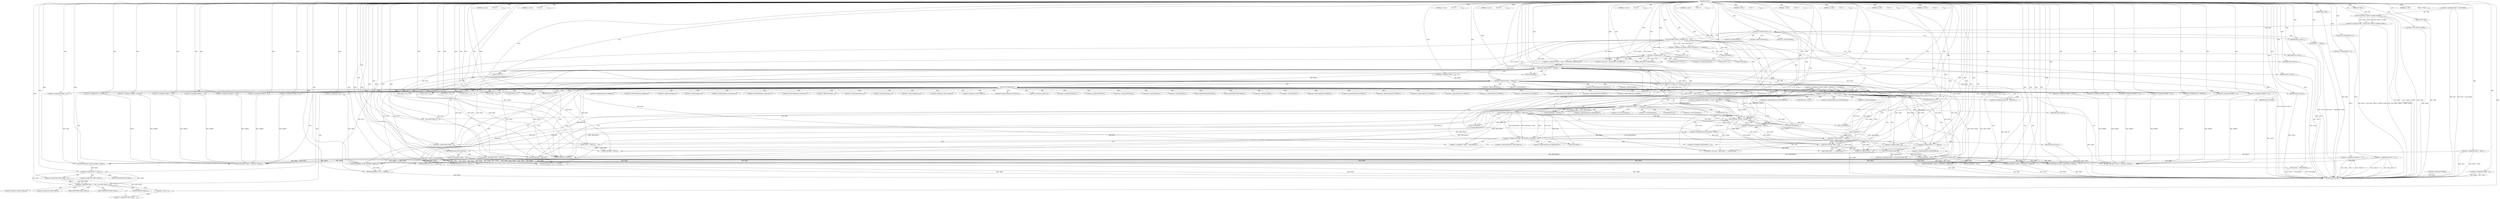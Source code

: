 digraph "FUN1" {  
"8" [label = <(METHOD,FUN1)<SUB>1</SUB>> ]
"515" [label = <(METHOD_RETURN,void)<SUB>1</SUB>> ]
"9" [label = <(PARAM,int VAR1)<SUB>1</SUB>> ]
"10" [label = <(PARAM,short VAR2)<SUB>1</SUB>> ]
"11" [label = <(PARAM,void *VAR3)<SUB>1</SUB>> ]
"17" [label = <(&lt;operator&gt;.assignment,VAR7 = sizeof (VAR6))<SUB>4</SUB>> ]
"24" [label = <(&lt;operator&gt;.assignment,*VAR10[1] = {&quot;&quot;})<SUB>8</SUB>> ]
"31" [label = <(&lt;operator&gt;.assignment,VAR13[1] = {1})<SUB>12</SUB>> ]
"38" [label = <(&lt;operator&gt;.assignment,VAR16 = VAR17)<SUB>15</SUB>> ]
"42" [label = <(&lt;operator&gt;.assignment,VAR18 = 0)<SUB>18</SUB>> ]
"45" [label = <(FUN2,FUN2(&quot;&quot;, FUN3(VAR16)))<SUB>20</SUB>> ]
"49" [label = <(&lt;operator&gt;.assignment,VAR4 = FUN4 (VAR1, (VAR19 *) &amp;VAR6, &amp;VAR7))<SUB>22</SUB>> ]
"95" [label = <(&lt;operator&gt;.assignment,VAR15 = (char **) calloc(VAR14, sizeof(char*)))<SUB>41</SUB>> ]
"510" [label = <(FUN6,FUN6(VAR14, VAR15))<SUB>214</SUB>> ]
"513" [label = <(close,close(VAR4))<SUB>215</SUB>> ]
"60" [label = <(&lt;operator&gt;.lessThan,VAR4 &lt; 0)<SUB>24</SUB>> ]
"69" [label = <(&lt;operator&gt;.notEquals,recv(VAR4, &amp;VAR14, sizeof(int), 0) != sizeof(int))<SUB>29</SUB>> ]
"86" [label = <(&lt;operator&gt;.lessThan,VAR14 &lt; 0)<SUB>35</SUB>> ]
"104" [label = <(&lt;operator&gt;.equals,VAR15 == NULL)<SUB>42</SUB>> ]
"119" [label = <(&lt;operator&gt;.lessThan,VAR21 &lt; VAR14)<SUB>48</SUB>> ]
"122" [label = <(&lt;operator&gt;.postIncrement,VAR21++)<SUB>48</SUB>> ]
"257" [label = <(FUN7,FUN7(VAR15[0]))<SUB>109</SUB>> ]
"19" [label = <(&lt;operator&gt;.sizeOf,sizeof (VAR6))<SUB>4</SUB>> ]
"26" [label = <(&lt;operator&gt;.arrayInitializer,{&quot;&quot;})<SUB>8</SUB>> ]
"33" [label = <(&lt;operator&gt;.arrayInitializer,{1})<SUB>12</SUB>> ]
"47" [label = <(FUN3,FUN3(VAR16))<SUB>20</SUB>> ]
"51" [label = <(FUN4,FUN4 (VAR1, (VAR19 *) &amp;VAR6, &amp;VAR7))<SUB>22</SUB>> ]
"64" [label = <(FUN5,FUN5 (&quot;&quot;, VAR20))<SUB>25</SUB>> ]
"67" [label = <(RETURN,return;,return;)<SUB>26</SUB>> ]
"80" [label = <(FUN5,FUN5 (&quot;&quot;))<SUB>30</SUB>> ]
"82" [label = <(close,close(VAR4))<SUB>31</SUB>> ]
"84" [label = <(RETURN,return;,return;)<SUB>32</SUB>> ]
"90" [label = <(FUN5,FUN5 (&quot;&quot;))<SUB>36</SUB>> ]
"92" [label = <(close,close(VAR4))<SUB>37</SUB>> ]
"94" [label = <(RETURN,return;,return;)<SUB>38</SUB>> ]
"97" [label = <(&lt;operator&gt;.cast,(char **) calloc(VAR14, sizeof(char*)))<SUB>41</SUB>> ]
"108" [label = <(FUN5,FUN5(&quot;&quot;))<SUB>43</SUB>> ]
"110" [label = <(close,close(VAR4))<SUB>44</SUB>> ]
"112" [label = <(RETURN,return;,return;)<SUB>45</SUB>> ]
"116" [label = <(&lt;operator&gt;.assignment,VAR21 = 0)<SUB>48</SUB>> ]
"163" [label = <(&lt;operator&gt;.assignment,VAR15[VAR21] = (char *) calloc(VAR22 + 1, sizeo...)<SUB>64</SUB>> ]
"219" [label = <(&lt;operator&gt;.assignment,* VAR24 = VAR15[VAR21])<SUB>78</SUB>> ]
"224" [label = <(&lt;operator&gt;.assignment,VAR24[VAR22] = 0)<SUB>79</SUB>> ]
"263" [label = <(LITERAL,0,{
 case 0:
            FUN2 (&quot;&quot;);
            F...)<SUB>110</SUB>> ]
"264" [label = <(FUN2,FUN2 (&quot;&quot;))<SUB>111</SUB>> ]
"266" [label = <(FUN8,FUN8(VAR29, NULL, 0, VAR16))<SUB>112</SUB>> ]
"273" [label = <(LITERAL,1,{
 case 0:
            FUN2 (&quot;&quot;);
            F...)<SUB>114</SUB>> ]
"274" [label = <(FUN2,FUN2 (&quot;&quot;))<SUB>115</SUB>> ]
"276" [label = <(&lt;operator&gt;.assignment,VAR8 = 0)<SUB>116</SUB>> ]
"279" [label = <(FUN8,FUN8(VAR30, &amp;VAR8, sizeof(int), VAR16))<SUB>117</SUB>> ]
"309" [label = <(LITERAL,2,{
 case 0:
            FUN2 (&quot;&quot;);
            F...)<SUB>130</SUB>> ]
"310" [label = <(FUN2,FUN2 (&quot;&quot;))<SUB>131</SUB>> ]
"312" [label = <(FUN9,FUN9(VAR34, NULL, 0, VAR16))<SUB>132</SUB>> ]
"319" [label = <(LITERAL,3,{
 case 0:
            FUN2 (&quot;&quot;);
            F...)<SUB>134</SUB>> ]
"320" [label = <(FUN2,FUN2 (&quot;&quot;))<SUB>135</SUB>> ]
"322" [label = <(&lt;operator&gt;.assignment,VAR9[0] = 65536)<SUB>136</SUB>> ]
"327" [label = <(&lt;operator&gt;.assignment,VAR9[1] = 16)<SUB>137</SUB>> ]
"332" [label = <(&lt;operator&gt;.assignment,VAR9[2] = 1)<SUB>138</SUB>> ]
"337" [label = <(&lt;operator&gt;.assignment,VAR9[3] = 32)<SUB>139</SUB>> ]
"342" [label = <(&lt;operator&gt;.assignment,VAR9[4] = 0)<SUB>140</SUB>> ]
"347" [label = <(&lt;operator&gt;.assignment,VAR9[5] = 8)<SUB>141</SUB>> ]
"352" [label = <(FUN8,FUN8(VAR35, VAR9,
 6 * sizeof(int), VAR16))<SUB>142</SUB>> ]
"362" [label = <(LITERAL,4,{
 case 0:
            FUN2 (&quot;&quot;);
            F...)<SUB>145</SUB>> ]
"363" [label = <(FUN2,FUN2 (&quot;&quot;))<SUB>146</SUB>> ]
"365" [label = <(&lt;operator&gt;.assignment,VAR9[0] = 65536)<SUB>147</SUB>> ]
"370" [label = <(&lt;operator&gt;.assignment,VAR9[1] = 16)<SUB>148</SUB>> ]
"375" [label = <(&lt;operator&gt;.assignment,VAR9[2] = 0)<SUB>149</SUB>> ]
"380" [label = <(&lt;operator&gt;.assignment,VAR9[3] = 32)<SUB>150</SUB>> ]
"385" [label = <(&lt;operator&gt;.assignment,VAR9[4] = 0)<SUB>151</SUB>> ]
"390" [label = <(&lt;operator&gt;.assignment,VAR9[5] = 8)<SUB>152</SUB>> ]
"395" [label = <(FUN8,FUN8(VAR35, VAR9,
 6 * sizeof(int), VAR16))<SUB>153</SUB>> ]
"405" [label = <(LITERAL,5,{
 case 0:
            FUN2 (&quot;&quot;);
            F...)<SUB>156</SUB>> ]
"406" [label = <(FUN2,FUN2(&quot;&quot;))<SUB>157</SUB>> ]
"408" [label = <(&lt;operator&gt;.assignment,VAR8 = 1)<SUB>158</SUB>> ]
"411" [label = <(FUN8,FUN8(VAR30, &amp;VAR8, sizeof(int), VAR16))<SUB>159</SUB>> ]
"418" [label = <(sleep,sleep(2))<SUB>160</SUB>> ]
"420" [label = <(FUN8,FUN8(VAR36, NULL, 0, VAR16))<SUB>163</SUB>> ]
"427" [label = <(LITERAL,6,{
 case 0:
            FUN2 (&quot;&quot;);
            F...)<SUB>166</SUB>> ]
"428" [label = <(FUN2,FUN2(&quot;&quot;, VAR15[1]))<SUB>168</SUB>> ]
"433" [label = <(&lt;operator&gt;.assignment,VAR11[0] = VAR15[1])<SUB>170</SUB>> ]
"440" [label = <(FUN8,FUN8(VAR37, &amp;VAR11,

                          ...)<SUB>172</SUB>> ]
"449" [label = <(LITERAL,7,{
 case 0:
            FUN2 (&quot;&quot;);
            F...)<SUB>177</SUB>> ]
"450" [label = <(FUN2,FUN2(&quot;&quot;))<SUB>178</SUB>> ]
"452" [label = <(FUN8,FUN8(VAR38, &amp;VAR10,
 sizeof(VAR10), VAR16))<SUB>179</SUB>> ]
"461" [label = <(LITERAL,8,{
 case 0:
            FUN2 (&quot;&quot;);
            F...)<SUB>183</SUB>> ]
"462" [label = <(FUN2,FUN2(&quot;&quot;))<SUB>184</SUB>> ]
"464" [label = <(&lt;operator&gt;.assignment,VAR12.VAR39 = 0)<SUB>185</SUB>> ]
"469" [label = <(&lt;operator&gt;.assignment,VAR12.VAR40 = VAR15[1])<SUB>198</SUB>> ]
"476" [label = <(FUN8,FUN8(VAR41, &amp;VAR12, sizeof(VAR12), VAR16))<SUB>199</SUB>> ]
"485" [label = <(LITERAL,9,{
 case 0:
            FUN2 (&quot;&quot;);
            F...)<SUB>201</SUB>> ]
"486" [label = <(FUN2,FUN2(&quot;&quot;))<SUB>202</SUB>> ]
"488" [label = <(FUN8,FUN8(VAR42, NULL, 0, VAR16))<SUB>203</SUB>> ]
"495" [label = <(LITERAL,10,{
 case 0:
            FUN2 (&quot;&quot;);
            F...)<SUB>205</SUB>> ]
"496" [label = <(FUN2,FUN2(&quot;&quot;))<SUB>206</SUB>> ]
"498" [label = <(FUN8,FUN8(VAR43, &amp;VAR13,
 sizeof(VAR13), VAR16))<SUB>207</SUB>> ]
"507" [label = <(FUN5,FUN5 (&quot;&quot;))<SUB>211</SUB>> ]
"53" [label = <(&lt;operator&gt;.cast,(VAR19 *) &amp;VAR6)<SUB>22</SUB>> ]
"70" [label = <(recv,recv(VAR4, &amp;VAR14, sizeof(int), 0))<SUB>29</SUB>> ]
"99" [label = <(calloc,calloc(VAR14, sizeof(char*)))<SUB>41</SUB>> ]
"127" [label = <(&lt;operator&gt;.notEquals,recv(VAR4, &amp;VAR22, sizeof(int), 0) != sizeof(int))<SUB>50</SUB>> ]
"147" [label = <(&lt;operator&gt;.logicalOr,VAR22 == VAR23 || VAR22 &lt; 0)<SUB>56</SUB>> ]
"176" [label = <(&lt;operator&gt;.equals,VAR15[VAR21] == NULL)<SUB>65</SUB>> ]
"191" [label = <(&lt;operator&gt;.notEquals,recv(VAR4, VAR15[VAR21], sizeof(char) * VAR22, ...)<SUB>71</SUB>> ]
"230" [label = <(&lt;operator&gt;.equals,(VAR21+1) == VAR14)<SUB>80</SUB>> ]
"287" [label = <(&lt;operator&gt;.logicalAnd,VAR16 == VAR17 &amp;&amp; VAR31.VAR32 &gt; 0)<SUB>119</SUB>> ]
"138" [label = <(FUN5,FUN5 (&quot;&quot;))<SUB>51</SUB>> ]
"140" [label = <(FUN6,FUN6(VAR21, VAR15))<SUB>52</SUB>> ]
"143" [label = <(close,close(VAR4))<SUB>53</SUB>> ]
"145" [label = <(RETURN,return;,return;)<SUB>54</SUB>> ]
"155" [label = <(FUN5,FUN5(&quot;&quot;))<SUB>57</SUB>> ]
"157" [label = <(FUN6,FUN6(VAR21, VAR15))<SUB>58</SUB>> ]
"160" [label = <(close,close(VAR4))<SUB>59</SUB>> ]
"162" [label = <(RETURN,return;,return;)<SUB>60</SUB>> ]
"167" [label = <(&lt;operator&gt;.cast,(char *) calloc(VAR22 + 1, sizeof(char)))<SUB>64</SUB>> ]
"182" [label = <(FUN5,FUN5(&quot;&quot;))<SUB>66</SUB>> ]
"184" [label = <(FUN6,FUN6(VAR21, VAR15))<SUB>67</SUB>> ]
"187" [label = <(close,close(VAR4))<SUB>68</SUB>> ]
"189" [label = <(RETURN,return;,return;)<SUB>69</SUB>> ]
"209" [label = <(FUN5,FUN5 (&quot;&quot;, VAR21))<SUB>73</SUB>> ]
"212" [label = <(FUN6,FUN6(VAR21, VAR15))<SUB>74</SUB>> ]
"215" [label = <(close,close(VAR4))<SUB>75</SUB>> ]
"217" [label = <(RETURN,return;,return;)<SUB>76</SUB>> ]
"236" [label = <(&lt;operator&gt;.assignment,VAR18 = FUN7(VAR15[VAR21]))<SUB>82</SUB>> ]
"297" [label = <(close,close(VAR31.VAR32))<SUB>120</SUB>> ]
"301" [label = <(&lt;operator&gt;.assignment,VAR31.VAR32 = -1)<SUB>121</SUB>> ]
"355" [label = <(&lt;operator&gt;.multiplication,6 * sizeof(int))<SUB>143</SUB>> ]
"398" [label = <(&lt;operator&gt;.multiplication,6 * sizeof(int))<SUB>154</SUB>> ]
"128" [label = <(recv,recv(VAR4, &amp;VAR22, sizeof(int), 0))<SUB>50</SUB>> ]
"148" [label = <(&lt;operator&gt;.equals,VAR22 == VAR23)<SUB>56</SUB>> ]
"151" [label = <(&lt;operator&gt;.lessThan,VAR22 &lt; 0)<SUB>56</SUB>> ]
"169" [label = <(calloc,calloc(VAR22 + 1, sizeof(char)))<SUB>64</SUB>> ]
"192" [label = <(recv,recv(VAR4, VAR15[VAR21], sizeof(char) * VAR22, 0))<SUB>71</SUB>> ]
"202" [label = <(&lt;operator&gt;.multiplication,(int)sizeof(char) * VAR22)<SUB>72</SUB>> ]
"231" [label = <(&lt;operator&gt;.addition,VAR21+1)<SUB>80</SUB>> ]
"243" [label = <(IDENTIFIER,VAR18,switch(VAR18))<SUB>83</SUB>> ]
"288" [label = <(&lt;operator&gt;.equals,VAR16 == VAR17)<SUB>119</SUB>> ]
"291" [label = <(&lt;operator&gt;.greaterThan,VAR31.VAR32 &gt; 0)<SUB>119</SUB>> ]
"170" [label = <(&lt;operator&gt;.addition,VAR22 + 1)<SUB>64</SUB>> ]
"197" [label = <(&lt;operator&gt;.multiplication,sizeof(char) * VAR22)<SUB>71</SUB>> ]
"238" [label = <(FUN7,FUN7(VAR15[VAR21]))<SUB>82</SUB>> ]
"246" [label = <(LITERAL,0,{
 case 0:
                    VAR16 = VAR17;
 ...)<SUB>84</SUB>> ]
"247" [label = <(&lt;operator&gt;.assignment,VAR16 = VAR17)<SUB>85</SUB>> ]
"252" [label = <(&lt;operator&gt;.assignment,VAR16 = VAR17)<SUB>103</SUB>> ]
"305" [label = <(&lt;operator&gt;.minus,-1)<SUB>121</SUB>> ]
"77" [label = <(&lt;operator&gt;.sizeOf,sizeof(int))<SUB>29</SUB>> ]
"98" [label = <(UNKNOWN,char **,char **)<SUB>41</SUB>> ]
"258" [label = <(&lt;operator&gt;.indirectIndexAccess,VAR15[0])<SUB>109</SUB>> ]
"72" [label = <(&lt;operator&gt;.addressOf,&amp;VAR14)<SUB>29</SUB>> ]
"74" [label = <(&lt;operator&gt;.sizeOf,sizeof(int))<SUB>29</SUB>> ]
"101" [label = <(&lt;operator&gt;.sizeOf,sizeof(char*))<SUB>41</SUB>> ]
"164" [label = <(&lt;operator&gt;.indirectIndexAccess,VAR15[VAR21])<SUB>64</SUB>> ]
"221" [label = <(&lt;operator&gt;.indirectIndexAccess,VAR15[VAR21])<SUB>78</SUB>> ]
"225" [label = <(&lt;operator&gt;.indirectIndexAccess,VAR24[VAR22])<SUB>79</SUB>> ]
"281" [label = <(&lt;operator&gt;.addressOf,&amp;VAR8)<SUB>117</SUB>> ]
"283" [label = <(&lt;operator&gt;.sizeOf,sizeof(int))<SUB>117</SUB>> ]
"323" [label = <(&lt;operator&gt;.indirectIndexAccess,VAR9[0])<SUB>136</SUB>> ]
"328" [label = <(&lt;operator&gt;.indirectIndexAccess,VAR9[1])<SUB>137</SUB>> ]
"333" [label = <(&lt;operator&gt;.indirectIndexAccess,VAR9[2])<SUB>138</SUB>> ]
"338" [label = <(&lt;operator&gt;.indirectIndexAccess,VAR9[3])<SUB>139</SUB>> ]
"343" [label = <(&lt;operator&gt;.indirectIndexAccess,VAR9[4])<SUB>140</SUB>> ]
"348" [label = <(&lt;operator&gt;.indirectIndexAccess,VAR9[5])<SUB>141</SUB>> ]
"366" [label = <(&lt;operator&gt;.indirectIndexAccess,VAR9[0])<SUB>147</SUB>> ]
"371" [label = <(&lt;operator&gt;.indirectIndexAccess,VAR9[1])<SUB>148</SUB>> ]
"376" [label = <(&lt;operator&gt;.indirectIndexAccess,VAR9[2])<SUB>149</SUB>> ]
"381" [label = <(&lt;operator&gt;.indirectIndexAccess,VAR9[3])<SUB>150</SUB>> ]
"386" [label = <(&lt;operator&gt;.indirectIndexAccess,VAR9[4])<SUB>151</SUB>> ]
"391" [label = <(&lt;operator&gt;.indirectIndexAccess,VAR9[5])<SUB>152</SUB>> ]
"413" [label = <(&lt;operator&gt;.addressOf,&amp;VAR8)<SUB>159</SUB>> ]
"415" [label = <(&lt;operator&gt;.sizeOf,sizeof(int))<SUB>159</SUB>> ]
"430" [label = <(&lt;operator&gt;.indirectIndexAccess,VAR15[1])<SUB>168</SUB>> ]
"434" [label = <(&lt;operator&gt;.indirectIndexAccess,VAR11[0])<SUB>170</SUB>> ]
"437" [label = <(&lt;operator&gt;.indirectIndexAccess,VAR15[1])<SUB>170</SUB>> ]
"442" [label = <(&lt;operator&gt;.addressOf,&amp;VAR11)<SUB>172</SUB>> ]
"444" [label = <(&lt;operator&gt;.sizeOf,sizeof(VAR11))<SUB>174</SUB>> ]
"454" [label = <(&lt;operator&gt;.addressOf,&amp;VAR10)<SUB>179</SUB>> ]
"456" [label = <(&lt;operator&gt;.sizeOf,sizeof(VAR10))<SUB>180</SUB>> ]
"465" [label = <(&lt;operator&gt;.fieldAccess,VAR12.VAR39)<SUB>185</SUB>> ]
"470" [label = <(&lt;operator&gt;.fieldAccess,VAR12.VAR40)<SUB>198</SUB>> ]
"473" [label = <(&lt;operator&gt;.indirectIndexAccess,VAR15[1])<SUB>198</SUB>> ]
"478" [label = <(&lt;operator&gt;.addressOf,&amp;VAR12)<SUB>199</SUB>> ]
"480" [label = <(&lt;operator&gt;.sizeOf,sizeof(VAR12))<SUB>199</SUB>> ]
"500" [label = <(&lt;operator&gt;.addressOf,&amp;VAR13)<SUB>207</SUB>> ]
"502" [label = <(&lt;operator&gt;.sizeOf,sizeof(VAR13))<SUB>208</SUB>> ]
"135" [label = <(&lt;operator&gt;.sizeOf,sizeof(int))<SUB>50</SUB>> ]
"168" [label = <(UNKNOWN,char *,char *)<SUB>64</SUB>> ]
"177" [label = <(&lt;operator&gt;.indirectIndexAccess,VAR15[VAR21])<SUB>65</SUB>> ]
"357" [label = <(&lt;operator&gt;.sizeOf,sizeof(int))<SUB>143</SUB>> ]
"400" [label = <(&lt;operator&gt;.sizeOf,sizeof(int))<SUB>154</SUB>> ]
"467" [label = <(FIELD_IDENTIFIER,VAR39,VAR39)<SUB>185</SUB>> ]
"472" [label = <(FIELD_IDENTIFIER,VAR40,VAR40)<SUB>198</SUB>> ]
"130" [label = <(&lt;operator&gt;.addressOf,&amp;VAR22)<SUB>50</SUB>> ]
"132" [label = <(&lt;operator&gt;.sizeOf,sizeof(int))<SUB>50</SUB>> ]
"173" [label = <(&lt;operator&gt;.sizeOf,sizeof(char))<SUB>64</SUB>> ]
"194" [label = <(&lt;operator&gt;.indirectIndexAccess,VAR15[VAR21])<SUB>71</SUB>> ]
"203" [label = <(&lt;operator&gt;.cast,(int)sizeof(char))<SUB>72</SUB>> ]
"292" [label = <(&lt;operator&gt;.fieldAccess,VAR31.VAR32)<SUB>119</SUB>> ]
"298" [label = <(&lt;operator&gt;.fieldAccess,VAR31.VAR32)<SUB>120</SUB>> ]
"302" [label = <(&lt;operator&gt;.fieldAccess,VAR31.VAR32)<SUB>121</SUB>> ]
"198" [label = <(&lt;operator&gt;.sizeOf,sizeof(char))<SUB>71</SUB>> ]
"204" [label = <(UNKNOWN,int,int)<SUB>72</SUB>> ]
"205" [label = <(&lt;operator&gt;.sizeOf,sizeof(char))<SUB>72</SUB>> ]
"239" [label = <(&lt;operator&gt;.indirectIndexAccess,VAR15[VAR21])<SUB>82</SUB>> ]
"294" [label = <(FIELD_IDENTIFIER,VAR32,VAR32)<SUB>119</SUB>> ]
"300" [label = <(FIELD_IDENTIFIER,VAR32,VAR32)<SUB>120</SUB>> ]
"304" [label = <(FIELD_IDENTIFIER,VAR32,VAR32)<SUB>121</SUB>> ]
  "67" -> "515"  [ label = "DDG: &lt;RET&gt;"] 
  "112" -> "515"  [ label = "DDG: &lt;RET&gt;"] 
  "84" -> "515"  [ label = "DDG: &lt;RET&gt;"] 
  "189" -> "515"  [ label = "DDG: &lt;RET&gt;"] 
  "145" -> "515"  [ label = "DDG: &lt;RET&gt;"] 
  "94" -> "515"  [ label = "DDG: &lt;RET&gt;"] 
  "217" -> "515"  [ label = "DDG: &lt;RET&gt;"] 
  "162" -> "515"  [ label = "DDG: &lt;RET&gt;"] 
  "10" -> "515"  [ label = "DDG: VAR2"] 
  "11" -> "515"  [ label = "DDG: VAR3"] 
  "17" -> "515"  [ label = "DDG: VAR7"] 
  "19" -> "515"  [ label = "DDG: VAR6"] 
  "17" -> "515"  [ label = "DDG: VAR7 = sizeof (VAR6)"] 
  "24" -> "515"  [ label = "DDG: VAR10"] 
  "24" -> "515"  [ label = "DDG: {&quot;&quot;}"] 
  "24" -> "515"  [ label = "DDG: *VAR10[1] = {&quot;&quot;}"] 
  "31" -> "515"  [ label = "DDG: VAR13"] 
  "31" -> "515"  [ label = "DDG: {1}"] 
  "31" -> "515"  [ label = "DDG: VAR13[1] = {1}"] 
  "38" -> "515"  [ label = "DDG: VAR17"] 
  "38" -> "515"  [ label = "DDG: VAR16 = VAR17"] 
  "42" -> "515"  [ label = "DDG: VAR18"] 
  "42" -> "515"  [ label = "DDG: VAR18 = 0"] 
  "47" -> "515"  [ label = "DDG: VAR16"] 
  "45" -> "515"  [ label = "DDG: FUN3(VAR16)"] 
  "45" -> "515"  [ label = "DDG: FUN2(&quot;&quot;, FUN3(VAR16))"] 
  "51" -> "515"  [ label = "DDG: VAR1"] 
  "53" -> "515"  [ label = "DDG: &amp;VAR6"] 
  "51" -> "515"  [ label = "DDG: (VAR19 *) &amp;VAR6"] 
  "51" -> "515"  [ label = "DDG: &amp;VAR7"] 
  "49" -> "515"  [ label = "DDG: FUN4 (VAR1, (VAR19 *) &amp;VAR6, &amp;VAR7)"] 
  "49" -> "515"  [ label = "DDG: VAR4 = FUN4 (VAR1, (VAR19 *) &amp;VAR6, &amp;VAR7)"] 
  "60" -> "515"  [ label = "DDG: VAR4"] 
  "60" -> "515"  [ label = "DDG: VAR4 &lt; 0"] 
  "64" -> "515"  [ label = "DDG: FUN5 (&quot;&quot;, VAR20)"] 
  "266" -> "515"  [ label = "DDG: VAR29"] 
  "488" -> "515"  [ label = "DDG: VAR42"] 
  "440" -> "515"  [ label = "DDG: VAR37"] 
  "476" -> "515"  [ label = "DDG: VAR41"] 
  "420" -> "515"  [ label = "DDG: VAR36"] 
  "452" -> "515"  [ label = "DDG: VAR38"] 
  "148" -> "515"  [ label = "DDG: VAR23"] 
  "312" -> "515"  [ label = "DDG: VAR34"] 
  "64" -> "515"  [ label = "DDG: VAR20"] 
  "498" -> "515"  [ label = "DDG: VAR43"] 
  "8" -> "9"  [ label = "DDG: "] 
  "8" -> "10"  [ label = "DDG: "] 
  "8" -> "11"  [ label = "DDG: "] 
  "26" -> "24"  [ label = "DDG: &quot;&quot;"] 
  "33" -> "31"  [ label = "DDG: 1"] 
  "8" -> "38"  [ label = "DDG: "] 
  "8" -> "42"  [ label = "DDG: "] 
  "51" -> "49"  [ label = "DDG: VAR1"] 
  "51" -> "49"  [ label = "DDG: (VAR19 *) &amp;VAR6"] 
  "51" -> "49"  [ label = "DDG: &amp;VAR7"] 
  "70" -> "95"  [ label = "DDG: &amp;VAR14"] 
  "86" -> "95"  [ label = "DDG: VAR14"] 
  "8" -> "95"  [ label = "DDG: "] 
  "8" -> "45"  [ label = "DDG: "] 
  "47" -> "45"  [ label = "DDG: VAR16"] 
  "70" -> "510"  [ label = "DDG: &amp;VAR14"] 
  "119" -> "510"  [ label = "DDG: VAR14"] 
  "8" -> "510"  [ label = "DDG: "] 
  "104" -> "510"  [ label = "DDG: VAR15"] 
  "257" -> "510"  [ label = "DDG: VAR15[0]"] 
  "238" -> "510"  [ label = "DDG: VAR15[VAR21]"] 
  "428" -> "510"  [ label = "DDG: VAR15[1]"] 
  "192" -> "510"  [ label = "DDG: VAR15[VAR21]"] 
  "70" -> "513"  [ label = "DDG: VAR4"] 
  "192" -> "513"  [ label = "DDG: VAR4"] 
  "8" -> "513"  [ label = "DDG: "] 
  "8" -> "26"  [ label = "DDG: "] 
  "8" -> "33"  [ label = "DDG: "] 
  "38" -> "47"  [ label = "DDG: VAR16"] 
  "8" -> "47"  [ label = "DDG: "] 
  "9" -> "51"  [ label = "DDG: VAR1"] 
  "8" -> "51"  [ label = "DDG: "] 
  "17" -> "51"  [ label = "DDG: VAR7"] 
  "49" -> "60"  [ label = "DDG: VAR4"] 
  "8" -> "60"  [ label = "DDG: "] 
  "8" -> "67"  [ label = "DDG: "] 
  "70" -> "69"  [ label = "DDG: VAR4"] 
  "70" -> "69"  [ label = "DDG: &amp;VAR14"] 
  "70" -> "69"  [ label = "DDG: 0"] 
  "8" -> "84"  [ label = "DDG: "] 
  "70" -> "86"  [ label = "DDG: &amp;VAR14"] 
  "8" -> "86"  [ label = "DDG: "] 
  "8" -> "94"  [ label = "DDG: "] 
  "70" -> "97"  [ label = "DDG: &amp;VAR14"] 
  "86" -> "97"  [ label = "DDG: VAR14"] 
  "8" -> "97"  [ label = "DDG: "] 
  "95" -> "104"  [ label = "DDG: VAR15"] 
  "8" -> "104"  [ label = "DDG: "] 
  "8" -> "112"  [ label = "DDG: "] 
  "8" -> "116"  [ label = "DDG: "] 
  "116" -> "119"  [ label = "DDG: VAR21"] 
  "122" -> "119"  [ label = "DDG: VAR21"] 
  "8" -> "119"  [ label = "DDG: "] 
  "70" -> "119"  [ label = "DDG: &amp;VAR14"] 
  "230" -> "119"  [ label = "DDG: VAR14"] 
  "86" -> "119"  [ label = "DDG: VAR14"] 
  "8" -> "122"  [ label = "DDG: "] 
  "119" -> "122"  [ label = "DDG: VAR21"] 
  "128" -> "163"  [ label = "DDG: &amp;VAR22"] 
  "148" -> "163"  [ label = "DDG: VAR22"] 
  "151" -> "163"  [ label = "DDG: VAR22"] 
  "8" -> "163"  [ label = "DDG: "] 
  "104" -> "219"  [ label = "DDG: VAR15"] 
  "192" -> "219"  [ label = "DDG: VAR15[VAR21]"] 
  "8" -> "224"  [ label = "DDG: "] 
  "104" -> "257"  [ label = "DDG: VAR15"] 
  "8" -> "263"  [ label = "DDG: "] 
  "8" -> "273"  [ label = "DDG: "] 
  "8" -> "276"  [ label = "DDG: "] 
  "8" -> "309"  [ label = "DDG: "] 
  "8" -> "319"  [ label = "DDG: "] 
  "8" -> "322"  [ label = "DDG: "] 
  "8" -> "327"  [ label = "DDG: "] 
  "8" -> "332"  [ label = "DDG: "] 
  "8" -> "337"  [ label = "DDG: "] 
  "8" -> "342"  [ label = "DDG: "] 
  "8" -> "347"  [ label = "DDG: "] 
  "8" -> "362"  [ label = "DDG: "] 
  "8" -> "365"  [ label = "DDG: "] 
  "8" -> "370"  [ label = "DDG: "] 
  "8" -> "375"  [ label = "DDG: "] 
  "8" -> "380"  [ label = "DDG: "] 
  "8" -> "385"  [ label = "DDG: "] 
  "8" -> "390"  [ label = "DDG: "] 
  "8" -> "405"  [ label = "DDG: "] 
  "8" -> "408"  [ label = "DDG: "] 
  "8" -> "427"  [ label = "DDG: "] 
  "104" -> "433"  [ label = "DDG: VAR15"] 
  "428" -> "433"  [ label = "DDG: VAR15[1]"] 
  "8" -> "449"  [ label = "DDG: "] 
  "8" -> "461"  [ label = "DDG: "] 
  "8" -> "464"  [ label = "DDG: "] 
  "104" -> "469"  [ label = "DDG: VAR15"] 
  "8" -> "485"  [ label = "DDG: "] 
  "8" -> "495"  [ label = "DDG: "] 
  "8" -> "53"  [ label = "DDG: "] 
  "8" -> "64"  [ label = "DDG: "] 
  "60" -> "70"  [ label = "DDG: VAR4"] 
  "8" -> "70"  [ label = "DDG: "] 
  "8" -> "80"  [ label = "DDG: "] 
  "70" -> "82"  [ label = "DDG: VAR4"] 
  "8" -> "82"  [ label = "DDG: "] 
  "8" -> "90"  [ label = "DDG: "] 
  "70" -> "92"  [ label = "DDG: VAR4"] 
  "8" -> "92"  [ label = "DDG: "] 
  "70" -> "99"  [ label = "DDG: &amp;VAR14"] 
  "86" -> "99"  [ label = "DDG: VAR14"] 
  "8" -> "99"  [ label = "DDG: "] 
  "8" -> "108"  [ label = "DDG: "] 
  "70" -> "110"  [ label = "DDG: VAR4"] 
  "8" -> "110"  [ label = "DDG: "] 
  "8" -> "264"  [ label = "DDG: "] 
  "8" -> "266"  [ label = "DDG: "] 
  "104" -> "266"  [ label = "DDG: NULL"] 
  "176" -> "266"  [ label = "DDG: NULL"] 
  "47" -> "266"  [ label = "DDG: VAR16"] 
  "252" -> "266"  [ label = "DDG: VAR16"] 
  "247" -> "266"  [ label = "DDG: VAR16"] 
  "8" -> "274"  [ label = "DDG: "] 
  "8" -> "279"  [ label = "DDG: "] 
  "276" -> "279"  [ label = "DDG: VAR8"] 
  "47" -> "279"  [ label = "DDG: VAR16"] 
  "252" -> "279"  [ label = "DDG: VAR16"] 
  "247" -> "279"  [ label = "DDG: VAR16"] 
  "8" -> "310"  [ label = "DDG: "] 
  "8" -> "312"  [ label = "DDG: "] 
  "104" -> "312"  [ label = "DDG: NULL"] 
  "176" -> "312"  [ label = "DDG: NULL"] 
  "47" -> "312"  [ label = "DDG: VAR16"] 
  "252" -> "312"  [ label = "DDG: VAR16"] 
  "247" -> "312"  [ label = "DDG: VAR16"] 
  "8" -> "320"  [ label = "DDG: "] 
  "8" -> "352"  [ label = "DDG: "] 
  "322" -> "352"  [ label = "DDG: VAR9[0]"] 
  "327" -> "352"  [ label = "DDG: VAR9[1]"] 
  "332" -> "352"  [ label = "DDG: VAR9[2]"] 
  "337" -> "352"  [ label = "DDG: VAR9[3]"] 
  "342" -> "352"  [ label = "DDG: VAR9[4]"] 
  "347" -> "352"  [ label = "DDG: VAR9[5]"] 
  "355" -> "352"  [ label = "DDG: 6"] 
  "47" -> "352"  [ label = "DDG: VAR16"] 
  "252" -> "352"  [ label = "DDG: VAR16"] 
  "247" -> "352"  [ label = "DDG: VAR16"] 
  "8" -> "363"  [ label = "DDG: "] 
  "8" -> "395"  [ label = "DDG: "] 
  "365" -> "395"  [ label = "DDG: VAR9[0]"] 
  "370" -> "395"  [ label = "DDG: VAR9[1]"] 
  "375" -> "395"  [ label = "DDG: VAR9[2]"] 
  "380" -> "395"  [ label = "DDG: VAR9[3]"] 
  "385" -> "395"  [ label = "DDG: VAR9[4]"] 
  "390" -> "395"  [ label = "DDG: VAR9[5]"] 
  "398" -> "395"  [ label = "DDG: 6"] 
  "47" -> "395"  [ label = "DDG: VAR16"] 
  "252" -> "395"  [ label = "DDG: VAR16"] 
  "247" -> "395"  [ label = "DDG: VAR16"] 
  "8" -> "406"  [ label = "DDG: "] 
  "8" -> "411"  [ label = "DDG: "] 
  "408" -> "411"  [ label = "DDG: VAR8"] 
  "47" -> "411"  [ label = "DDG: VAR16"] 
  "252" -> "411"  [ label = "DDG: VAR16"] 
  "247" -> "411"  [ label = "DDG: VAR16"] 
  "8" -> "418"  [ label = "DDG: "] 
  "8" -> "420"  [ label = "DDG: "] 
  "104" -> "420"  [ label = "DDG: NULL"] 
  "176" -> "420"  [ label = "DDG: NULL"] 
  "411" -> "420"  [ label = "DDG: VAR16"] 
  "8" -> "428"  [ label = "DDG: "] 
  "104" -> "428"  [ label = "DDG: VAR15"] 
  "8" -> "440"  [ label = "DDG: "] 
  "433" -> "440"  [ label = "DDG: VAR11[0]"] 
  "47" -> "440"  [ label = "DDG: VAR16"] 
  "252" -> "440"  [ label = "DDG: VAR16"] 
  "247" -> "440"  [ label = "DDG: VAR16"] 
  "8" -> "450"  [ label = "DDG: "] 
  "8" -> "452"  [ label = "DDG: "] 
  "24" -> "452"  [ label = "DDG: VAR10"] 
  "47" -> "452"  [ label = "DDG: VAR16"] 
  "252" -> "452"  [ label = "DDG: VAR16"] 
  "247" -> "452"  [ label = "DDG: VAR16"] 
  "8" -> "462"  [ label = "DDG: "] 
  "8" -> "476"  [ label = "DDG: "] 
  "464" -> "476"  [ label = "DDG: VAR12.VAR39"] 
  "469" -> "476"  [ label = "DDG: VAR12.VAR40"] 
  "47" -> "476"  [ label = "DDG: VAR16"] 
  "252" -> "476"  [ label = "DDG: VAR16"] 
  "247" -> "476"  [ label = "DDG: VAR16"] 
  "8" -> "486"  [ label = "DDG: "] 
  "8" -> "488"  [ label = "DDG: "] 
  "104" -> "488"  [ label = "DDG: NULL"] 
  "176" -> "488"  [ label = "DDG: NULL"] 
  "47" -> "488"  [ label = "DDG: VAR16"] 
  "252" -> "488"  [ label = "DDG: VAR16"] 
  "247" -> "488"  [ label = "DDG: VAR16"] 
  "8" -> "496"  [ label = "DDG: "] 
  "8" -> "498"  [ label = "DDG: "] 
  "31" -> "498"  [ label = "DDG: VAR13"] 
  "47" -> "498"  [ label = "DDG: VAR16"] 
  "252" -> "498"  [ label = "DDG: VAR16"] 
  "247" -> "498"  [ label = "DDG: VAR16"] 
  "8" -> "507"  [ label = "DDG: "] 
  "128" -> "127"  [ label = "DDG: VAR4"] 
  "128" -> "127"  [ label = "DDG: &amp;VAR22"] 
  "128" -> "127"  [ label = "DDG: 0"] 
  "8" -> "145"  [ label = "DDG: "] 
  "148" -> "147"  [ label = "DDG: VAR22"] 
  "148" -> "147"  [ label = "DDG: VAR23"] 
  "151" -> "147"  [ label = "DDG: VAR22"] 
  "151" -> "147"  [ label = "DDG: 0"] 
  "8" -> "162"  [ label = "DDG: "] 
  "128" -> "167"  [ label = "DDG: &amp;VAR22"] 
  "148" -> "167"  [ label = "DDG: VAR22"] 
  "151" -> "167"  [ label = "DDG: VAR22"] 
  "8" -> "167"  [ label = "DDG: "] 
  "104" -> "176"  [ label = "DDG: VAR15"] 
  "163" -> "176"  [ label = "DDG: VAR15[VAR21]"] 
  "104" -> "176"  [ label = "DDG: NULL"] 
  "8" -> "176"  [ label = "DDG: "] 
  "8" -> "189"  [ label = "DDG: "] 
  "192" -> "191"  [ label = "DDG: VAR4"] 
  "192" -> "191"  [ label = "DDG: VAR15[VAR21]"] 
  "192" -> "191"  [ label = "DDG: sizeof(char) * VAR22"] 
  "192" -> "191"  [ label = "DDG: 0"] 
  "202" -> "191"  [ label = "DDG: (int)sizeof(char)"] 
  "202" -> "191"  [ label = "DDG: VAR22"] 
  "8" -> "217"  [ label = "DDG: "] 
  "119" -> "230"  [ label = "DDG: VAR21"] 
  "8" -> "230"  [ label = "DDG: "] 
  "70" -> "230"  [ label = "DDG: &amp;VAR14"] 
  "119" -> "230"  [ label = "DDG: VAR14"] 
  "238" -> "236"  [ label = "DDG: VAR15[VAR21]"] 
  "288" -> "287"  [ label = "DDG: VAR16"] 
  "288" -> "287"  [ label = "DDG: VAR17"] 
  "291" -> "287"  [ label = "DDG: VAR31.VAR32"] 
  "291" -> "287"  [ label = "DDG: 0"] 
  "305" -> "301"  [ label = "DDG: 1"] 
  "8" -> "355"  [ label = "DDG: "] 
  "8" -> "398"  [ label = "DDG: "] 
  "70" -> "128"  [ label = "DDG: VAR4"] 
  "192" -> "128"  [ label = "DDG: VAR4"] 
  "8" -> "128"  [ label = "DDG: "] 
  "202" -> "128"  [ label = "DDG: VAR22"] 
  "8" -> "138"  [ label = "DDG: "] 
  "119" -> "140"  [ label = "DDG: VAR21"] 
  "8" -> "140"  [ label = "DDG: "] 
  "104" -> "140"  [ label = "DDG: VAR15"] 
  "238" -> "140"  [ label = "DDG: VAR15[VAR21]"] 
  "192" -> "140"  [ label = "DDG: VAR15[VAR21]"] 
  "128" -> "143"  [ label = "DDG: VAR4"] 
  "8" -> "143"  [ label = "DDG: "] 
  "128" -> "148"  [ label = "DDG: &amp;VAR22"] 
  "202" -> "148"  [ label = "DDG: VAR22"] 
  "8" -> "148"  [ label = "DDG: "] 
  "128" -> "151"  [ label = "DDG: &amp;VAR22"] 
  "148" -> "151"  [ label = "DDG: VAR22"] 
  "8" -> "151"  [ label = "DDG: "] 
  "8" -> "155"  [ label = "DDG: "] 
  "119" -> "157"  [ label = "DDG: VAR21"] 
  "8" -> "157"  [ label = "DDG: "] 
  "104" -> "157"  [ label = "DDG: VAR15"] 
  "238" -> "157"  [ label = "DDG: VAR15[VAR21]"] 
  "192" -> "157"  [ label = "DDG: VAR15[VAR21]"] 
  "128" -> "160"  [ label = "DDG: VAR4"] 
  "8" -> "160"  [ label = "DDG: "] 
  "128" -> "169"  [ label = "DDG: &amp;VAR22"] 
  "148" -> "169"  [ label = "DDG: VAR22"] 
  "151" -> "169"  [ label = "DDG: VAR22"] 
  "8" -> "169"  [ label = "DDG: "] 
  "8" -> "182"  [ label = "DDG: "] 
  "119" -> "184"  [ label = "DDG: VAR21"] 
  "8" -> "184"  [ label = "DDG: "] 
  "104" -> "184"  [ label = "DDG: VAR15"] 
  "176" -> "184"  [ label = "DDG: VAR15[VAR21]"] 
  "128" -> "187"  [ label = "DDG: VAR4"] 
  "8" -> "187"  [ label = "DDG: "] 
  "128" -> "192"  [ label = "DDG: VAR4"] 
  "8" -> "192"  [ label = "DDG: "] 
  "104" -> "192"  [ label = "DDG: VAR15"] 
  "176" -> "192"  [ label = "DDG: VAR15[VAR21]"] 
  "197" -> "192"  [ label = "DDG: VAR22"] 
  "128" -> "202"  [ label = "DDG: &amp;VAR22"] 
  "197" -> "202"  [ label = "DDG: VAR22"] 
  "8" -> "202"  [ label = "DDG: "] 
  "8" -> "209"  [ label = "DDG: "] 
  "119" -> "209"  [ label = "DDG: VAR21"] 
  "209" -> "212"  [ label = "DDG: VAR21"] 
  "8" -> "212"  [ label = "DDG: "] 
  "104" -> "212"  [ label = "DDG: VAR15"] 
  "192" -> "212"  [ label = "DDG: VAR15[VAR21]"] 
  "192" -> "215"  [ label = "DDG: VAR4"] 
  "8" -> "215"  [ label = "DDG: "] 
  "119" -> "231"  [ label = "DDG: VAR21"] 
  "8" -> "231"  [ label = "DDG: "] 
  "8" -> "243"  [ label = "DDG: "] 
  "279" -> "288"  [ label = "DDG: VAR16"] 
  "8" -> "288"  [ label = "DDG: "] 
  "8" -> "291"  [ label = "DDG: "] 
  "291" -> "297"  [ label = "DDG: VAR31.VAR32"] 
  "128" -> "170"  [ label = "DDG: &amp;VAR22"] 
  "148" -> "170"  [ label = "DDG: VAR22"] 
  "151" -> "170"  [ label = "DDG: VAR22"] 
  "8" -> "170"  [ label = "DDG: "] 
  "128" -> "197"  [ label = "DDG: &amp;VAR22"] 
  "8" -> "197"  [ label = "DDG: "] 
  "148" -> "197"  [ label = "DDG: VAR22"] 
  "151" -> "197"  [ label = "DDG: VAR22"] 
  "104" -> "238"  [ label = "DDG: VAR15"] 
  "192" -> "238"  [ label = "DDG: VAR15[VAR21]"] 
  "8" -> "246"  [ label = "DDG: "] 
  "8" -> "247"  [ label = "DDG: "] 
  "8" -> "252"  [ label = "DDG: "] 
  "8" -> "305"  [ label = "DDG: "] 
  "60" -> "72"  [ label = "CDG: "] 
  "60" -> "77"  [ label = "CDG: "] 
  "60" -> "74"  [ label = "CDG: "] 
  "60" -> "70"  [ label = "CDG: "] 
  "60" -> "64"  [ label = "CDG: "] 
  "60" -> "69"  [ label = "CDG: "] 
  "60" -> "67"  [ label = "CDG: "] 
  "69" -> "84"  [ label = "CDG: "] 
  "69" -> "80"  [ label = "CDG: "] 
  "69" -> "82"  [ label = "CDG: "] 
  "69" -> "86"  [ label = "CDG: "] 
  "86" -> "104"  [ label = "CDG: "] 
  "86" -> "98"  [ label = "CDG: "] 
  "86" -> "95"  [ label = "CDG: "] 
  "86" -> "94"  [ label = "CDG: "] 
  "86" -> "92"  [ label = "CDG: "] 
  "86" -> "97"  [ label = "CDG: "] 
  "86" -> "101"  [ label = "CDG: "] 
  "86" -> "90"  [ label = "CDG: "] 
  "86" -> "99"  [ label = "CDG: "] 
  "104" -> "108"  [ label = "CDG: "] 
  "104" -> "110"  [ label = "CDG: "] 
  "104" -> "112"  [ label = "CDG: "] 
  "104" -> "116"  [ label = "CDG: "] 
  "104" -> "119"  [ label = "CDG: "] 
  "119" -> "258"  [ label = "CDG: "] 
  "119" -> "132"  [ label = "CDG: "] 
  "119" -> "513"  [ label = "CDG: "] 
  "119" -> "130"  [ label = "CDG: "] 
  "119" -> "128"  [ label = "CDG: "] 
  "119" -> "127"  [ label = "CDG: "] 
  "119" -> "510"  [ label = "CDG: "] 
  "119" -> "135"  [ label = "CDG: "] 
  "119" -> "257"  [ label = "CDG: "] 
  "257" -> "428"  [ label = "CDG: "] 
  "257" -> "376"  [ label = "CDG: "] 
  "257" -> "322"  [ label = "CDG: "] 
  "257" -> "430"  [ label = "CDG: "] 
  "257" -> "418"  [ label = "CDG: "] 
  "257" -> "480"  [ label = "CDG: "] 
  "257" -> "452"  [ label = "CDG: "] 
  "257" -> "486"  [ label = "CDG: "] 
  "257" -> "456"  [ label = "CDG: "] 
  "257" -> "408"  [ label = "CDG: "] 
  "257" -> "276"  [ label = "CDG: "] 
  "257" -> "437"  [ label = "CDG: "] 
  "257" -> "390"  [ label = "CDG: "] 
  "257" -> "355"  [ label = "CDG: "] 
  "257" -> "476"  [ label = "CDG: "] 
  "257" -> "380"  [ label = "CDG: "] 
  "257" -> "348"  [ label = "CDG: "] 
  "257" -> "357"  [ label = "CDG: "] 
  "257" -> "498"  [ label = "CDG: "] 
  "257" -> "365"  [ label = "CDG: "] 
  "257" -> "323"  [ label = "CDG: "] 
  "257" -> "320"  [ label = "CDG: "] 
  "257" -> "375"  [ label = "CDG: "] 
  "257" -> "472"  [ label = "CDG: "] 
  "257" -> "400"  [ label = "CDG: "] 
  "257" -> "434"  [ label = "CDG: "] 
  "257" -> "352"  [ label = "CDG: "] 
  "257" -> "343"  [ label = "CDG: "] 
  "257" -> "333"  [ label = "CDG: "] 
  "257" -> "327"  [ label = "CDG: "] 
  "257" -> "398"  [ label = "CDG: "] 
  "257" -> "287"  [ label = "CDG: "] 
  "257" -> "465"  [ label = "CDG: "] 
  "257" -> "454"  [ label = "CDG: "] 
  "257" -> "444"  [ label = "CDG: "] 
  "257" -> "363"  [ label = "CDG: "] 
  "257" -> "391"  [ label = "CDG: "] 
  "257" -> "266"  [ label = "CDG: "] 
  "257" -> "283"  [ label = "CDG: "] 
  "257" -> "338"  [ label = "CDG: "] 
  "257" -> "450"  [ label = "CDG: "] 
  "257" -> "469"  [ label = "CDG: "] 
  "257" -> "264"  [ label = "CDG: "] 
  "257" -> "370"  [ label = "CDG: "] 
  "257" -> "464"  [ label = "CDG: "] 
  "257" -> "488"  [ label = "CDG: "] 
  "257" -> "281"  [ label = "CDG: "] 
  "257" -> "288"  [ label = "CDG: "] 
  "257" -> "462"  [ label = "CDG: "] 
  "257" -> "274"  [ label = "CDG: "] 
  "257" -> "442"  [ label = "CDG: "] 
  "257" -> "347"  [ label = "CDG: "] 
  "257" -> "328"  [ label = "CDG: "] 
  "257" -> "310"  [ label = "CDG: "] 
  "257" -> "478"  [ label = "CDG: "] 
  "257" -> "415"  [ label = "CDG: "] 
  "257" -> "342"  [ label = "CDG: "] 
  "257" -> "507"  [ label = "CDG: "] 
  "257" -> "413"  [ label = "CDG: "] 
  "257" -> "366"  [ label = "CDG: "] 
  "257" -> "470"  [ label = "CDG: "] 
  "257" -> "279"  [ label = "CDG: "] 
  "257" -> "337"  [ label = "CDG: "] 
  "257" -> "385"  [ label = "CDG: "] 
  "257" -> "386"  [ label = "CDG: "] 
  "257" -> "433"  [ label = "CDG: "] 
  "257" -> "332"  [ label = "CDG: "] 
  "257" -> "411"  [ label = "CDG: "] 
  "257" -> "395"  [ label = "CDG: "] 
  "257" -> "467"  [ label = "CDG: "] 
  "257" -> "420"  [ label = "CDG: "] 
  "257" -> "473"  [ label = "CDG: "] 
  "257" -> "502"  [ label = "CDG: "] 
  "257" -> "440"  [ label = "CDG: "] 
  "257" -> "381"  [ label = "CDG: "] 
  "257" -> "371"  [ label = "CDG: "] 
  "257" -> "496"  [ label = "CDG: "] 
  "257" -> "312"  [ label = "CDG: "] 
  "257" -> "406"  [ label = "CDG: "] 
  "257" -> "500"  [ label = "CDG: "] 
  "127" -> "148"  [ label = "CDG: "] 
  "127" -> "140"  [ label = "CDG: "] 
  "127" -> "138"  [ label = "CDG: "] 
  "127" -> "147"  [ label = "CDG: "] 
  "127" -> "145"  [ label = "CDG: "] 
  "127" -> "143"  [ label = "CDG: "] 
  "147" -> "167"  [ label = "CDG: "] 
  "147" -> "168"  [ label = "CDG: "] 
  "147" -> "160"  [ label = "CDG: "] 
  "147" -> "176"  [ label = "CDG: "] 
  "147" -> "169"  [ label = "CDG: "] 
  "147" -> "163"  [ label = "CDG: "] 
  "147" -> "162"  [ label = "CDG: "] 
  "147" -> "170"  [ label = "CDG: "] 
  "147" -> "177"  [ label = "CDG: "] 
  "147" -> "173"  [ label = "CDG: "] 
  "147" -> "164"  [ label = "CDG: "] 
  "147" -> "155"  [ label = "CDG: "] 
  "147" -> "157"  [ label = "CDG: "] 
  "176" -> "204"  [ label = "CDG: "] 
  "176" -> "197"  [ label = "CDG: "] 
  "176" -> "189"  [ label = "CDG: "] 
  "176" -> "187"  [ label = "CDG: "] 
  "176" -> "192"  [ label = "CDG: "] 
  "176" -> "184"  [ label = "CDG: "] 
  "176" -> "194"  [ label = "CDG: "] 
  "176" -> "182"  [ label = "CDG: "] 
  "176" -> "202"  [ label = "CDG: "] 
  "176" -> "198"  [ label = "CDG: "] 
  "176" -> "191"  [ label = "CDG: "] 
  "176" -> "205"  [ label = "CDG: "] 
  "176" -> "203"  [ label = "CDG: "] 
  "191" -> "209"  [ label = "CDG: "] 
  "191" -> "224"  [ label = "CDG: "] 
  "191" -> "122"  [ label = "CDG: "] 
  "191" -> "225"  [ label = "CDG: "] 
  "191" -> "230"  [ label = "CDG: "] 
  "191" -> "215"  [ label = "CDG: "] 
  "191" -> "217"  [ label = "CDG: "] 
  "191" -> "119"  [ label = "CDG: "] 
  "191" -> "231"  [ label = "CDG: "] 
  "191" -> "212"  [ label = "CDG: "] 
  "191" -> "221"  [ label = "CDG: "] 
  "191" -> "219"  [ label = "CDG: "] 
  "230" -> "243"  [ label = "CDG: "] 
  "230" -> "236"  [ label = "CDG: "] 
  "230" -> "239"  [ label = "CDG: "] 
  "230" -> "238"  [ label = "CDG: "] 
  "287" -> "300"  [ label = "CDG: "] 
  "287" -> "304"  [ label = "CDG: "] 
  "287" -> "305"  [ label = "CDG: "] 
  "287" -> "297"  [ label = "CDG: "] 
  "287" -> "301"  [ label = "CDG: "] 
  "287" -> "298"  [ label = "CDG: "] 
  "287" -> "302"  [ label = "CDG: "] 
  "148" -> "151"  [ label = "CDG: "] 
  "288" -> "292"  [ label = "CDG: "] 
  "288" -> "291"  [ label = "CDG: "] 
  "288" -> "294"  [ label = "CDG: "] 
  "243" -> "247"  [ label = "CDG: "] 
  "243" -> "252"  [ label = "CDG: "] 
}
